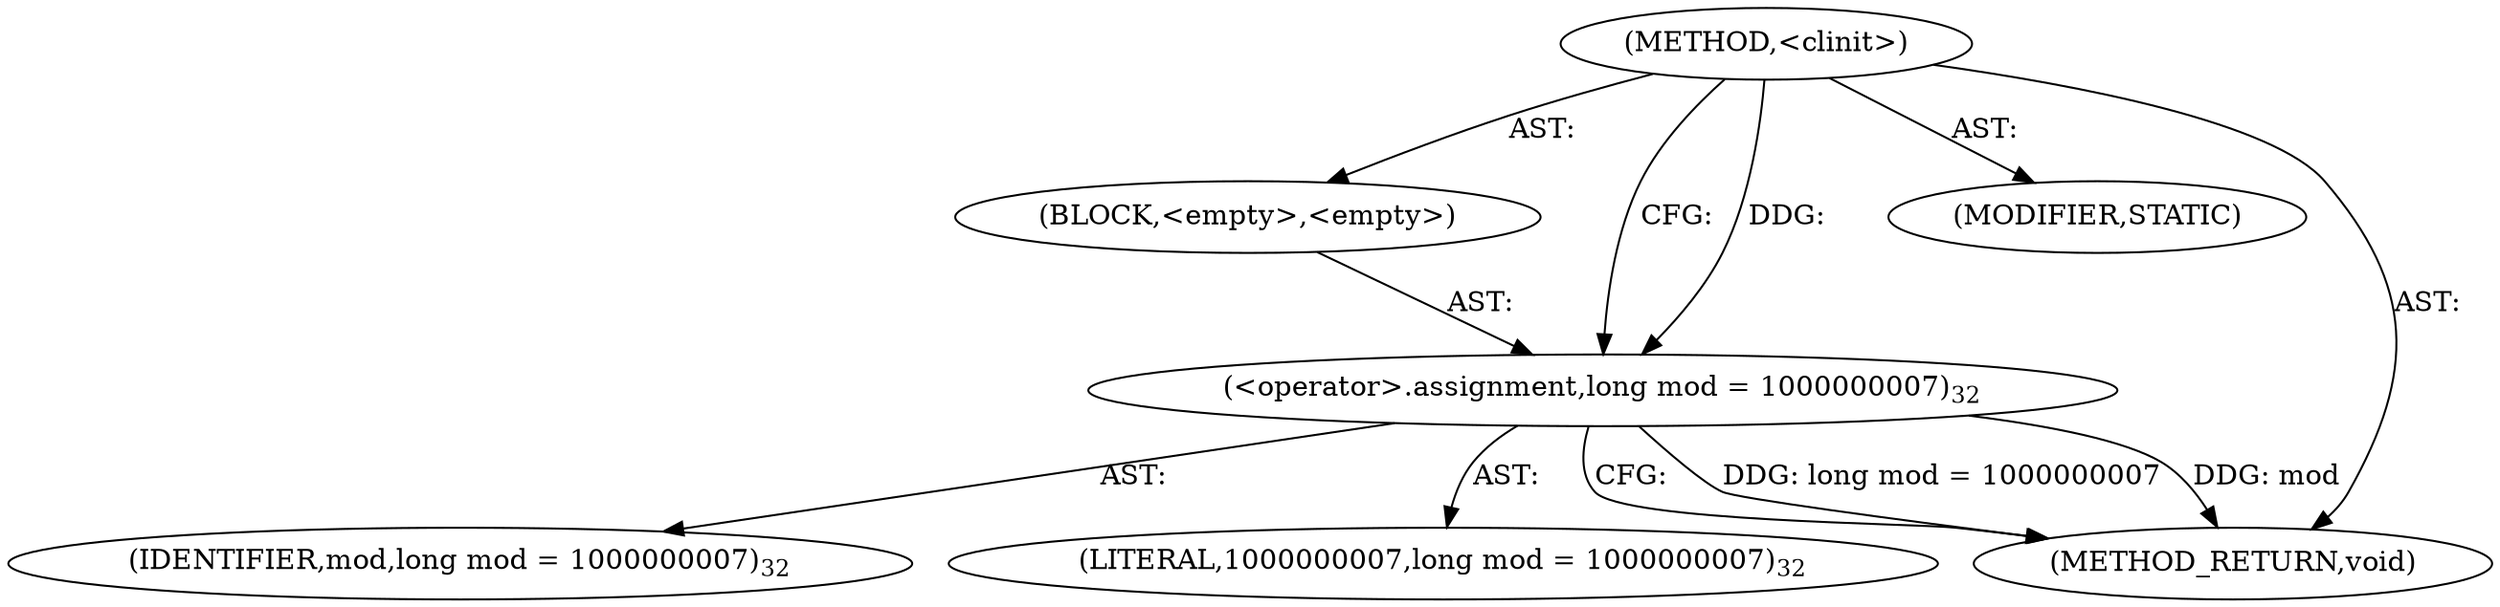 digraph "&lt;clinit&gt;" {  
"74" [label = <(METHOD,&lt;clinit&gt;)> ]
"75" [label = <(BLOCK,&lt;empty&gt;,&lt;empty&gt;)> ]
"76" [label = <(&lt;operator&gt;.assignment,long mod = 1000000007)<SUB>32</SUB>> ]
"77" [label = <(IDENTIFIER,mod,long mod = 1000000007)<SUB>32</SUB>> ]
"78" [label = <(LITERAL,1000000007,long mod = 1000000007)<SUB>32</SUB>> ]
"79" [label = <(MODIFIER,STATIC)> ]
"80" [label = <(METHOD_RETURN,void)> ]
  "74" -> "75"  [ label = "AST: "] 
  "74" -> "79"  [ label = "AST: "] 
  "74" -> "80"  [ label = "AST: "] 
  "75" -> "76"  [ label = "AST: "] 
  "76" -> "77"  [ label = "AST: "] 
  "76" -> "78"  [ label = "AST: "] 
  "76" -> "80"  [ label = "CFG: "] 
  "74" -> "76"  [ label = "CFG: "] 
  "76" -> "80"  [ label = "DDG: long mod = 1000000007"] 
  "76" -> "80"  [ label = "DDG: mod"] 
  "74" -> "76"  [ label = "DDG: "] 
}
